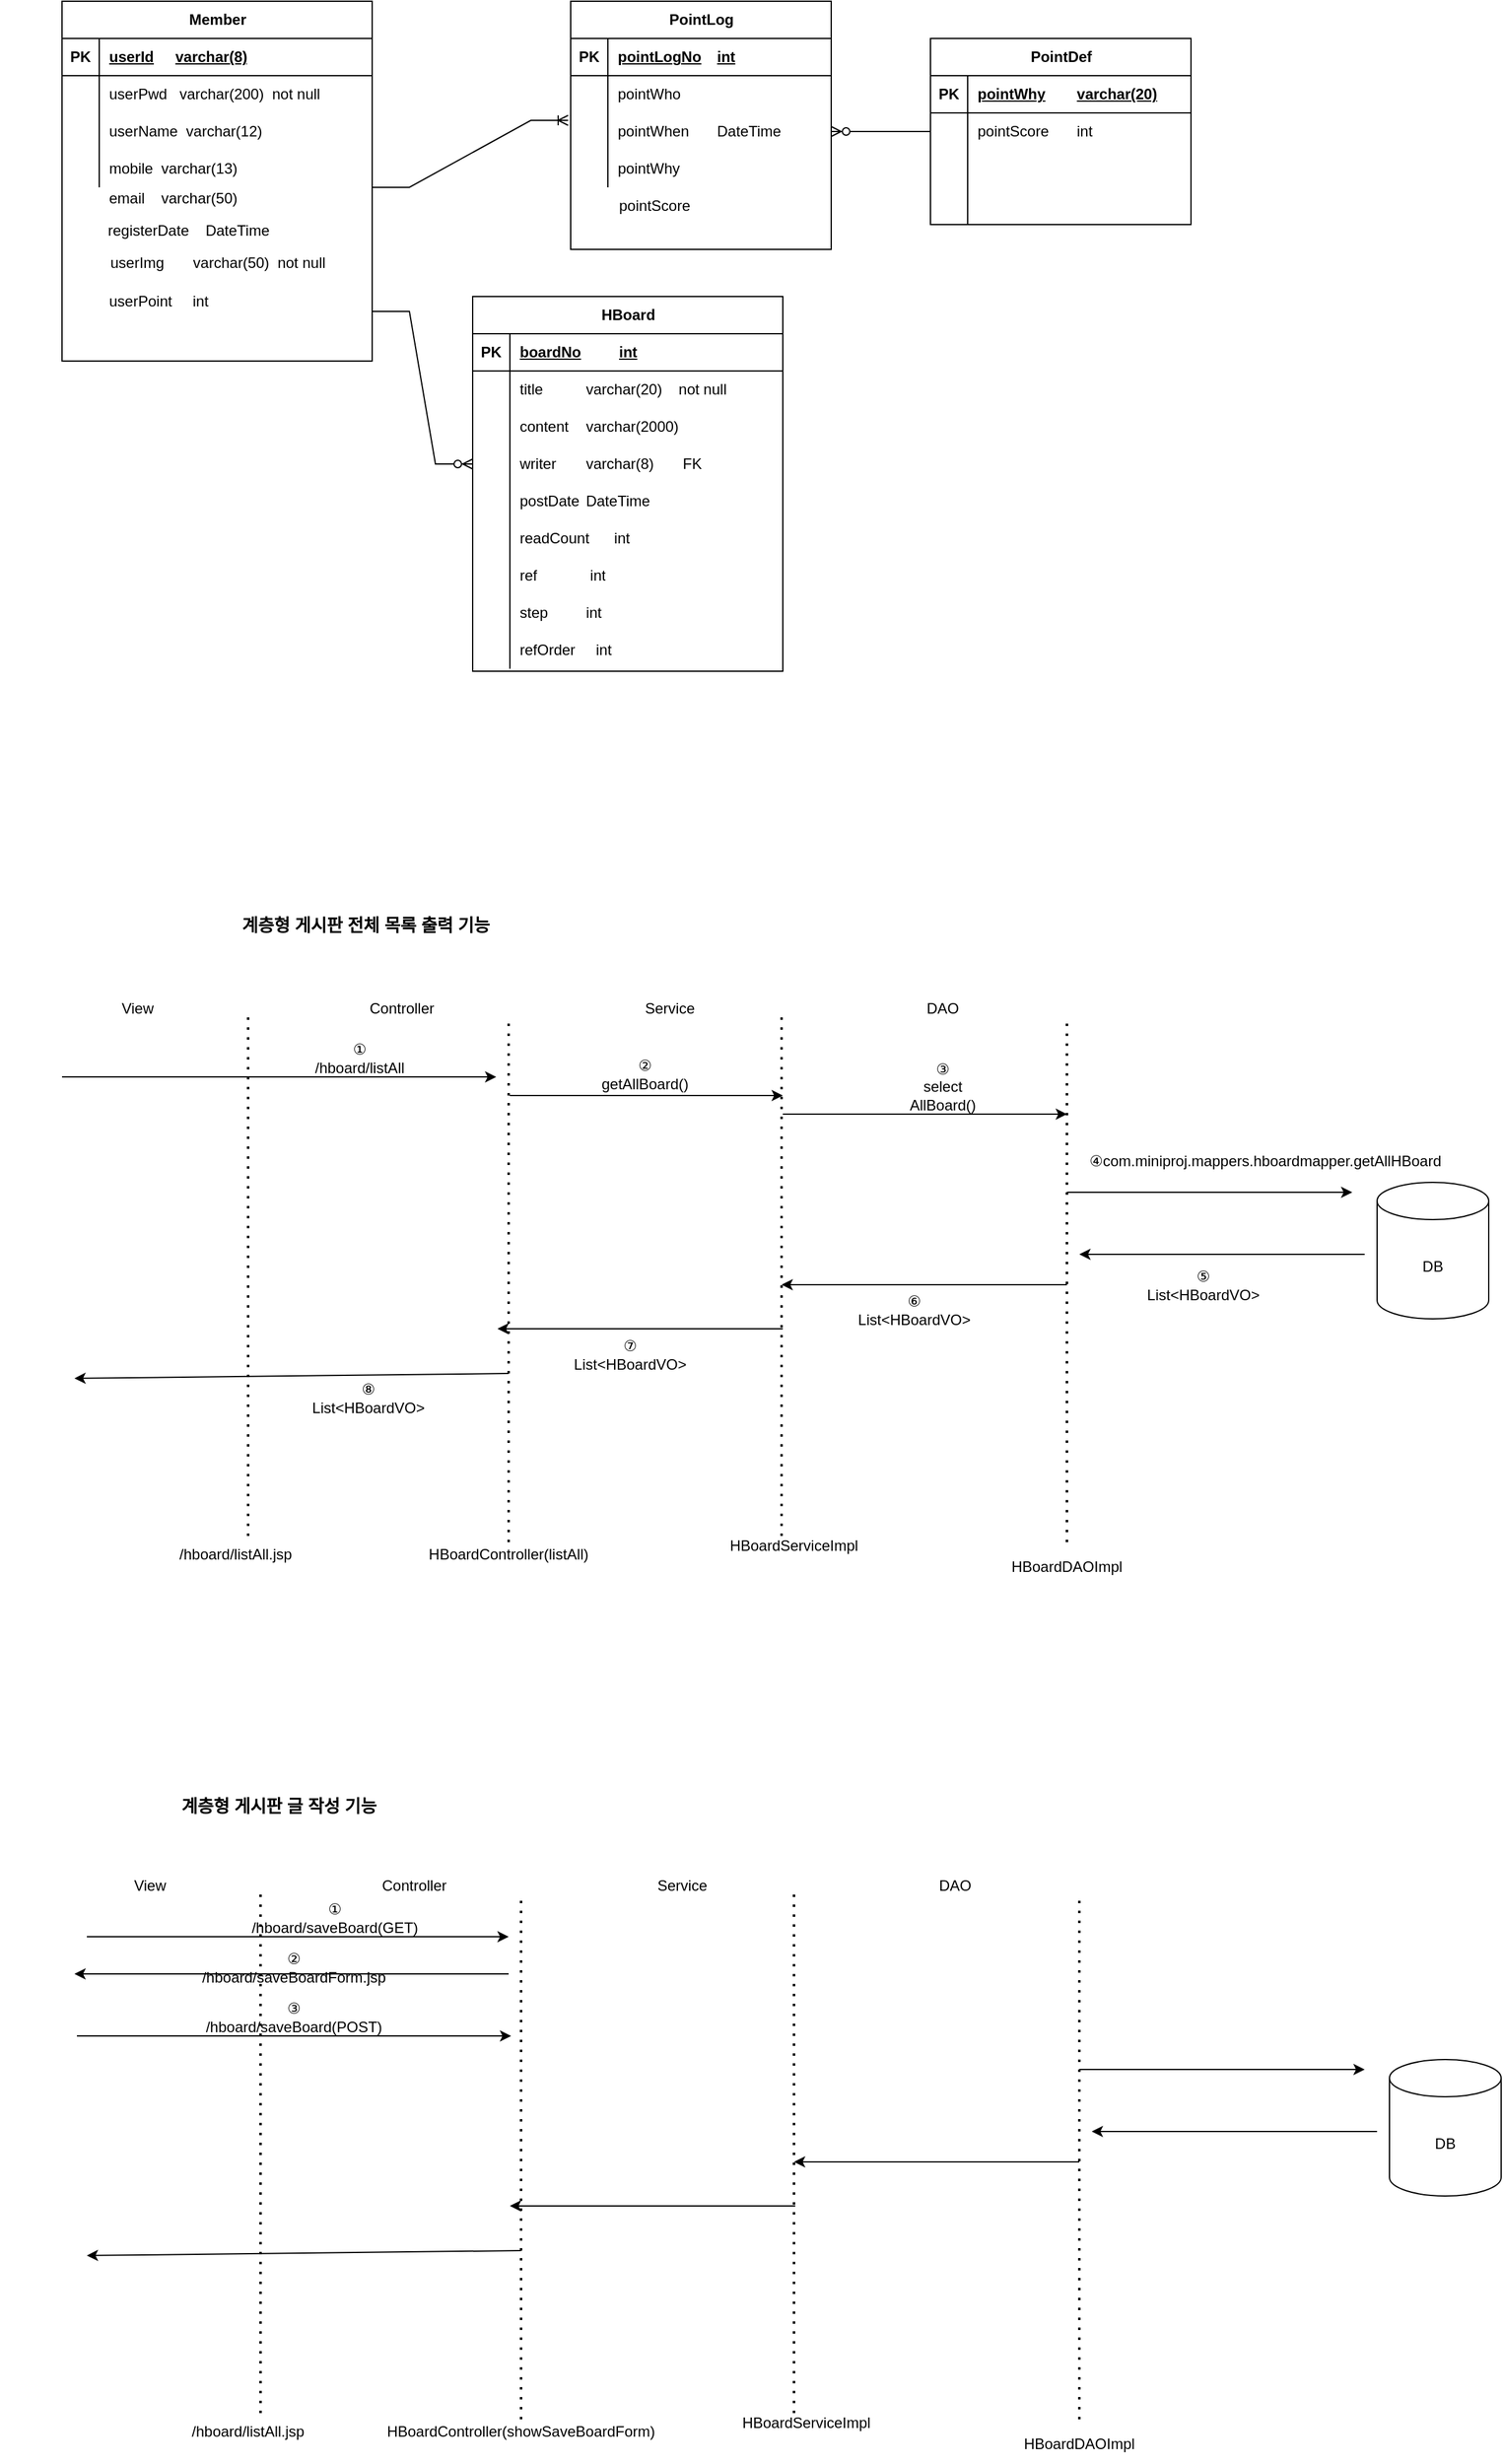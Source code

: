<mxfile version="24.6.4" type="device">
  <diagram name="페이지-1" id="GK7pOlPdpEz-HX0LHCsj">
    <mxGraphModel dx="1434" dy="900" grid="1" gridSize="10" guides="1" tooltips="1" connect="1" arrows="1" fold="1" page="1" pageScale="1" pageWidth="827" pageHeight="1169" math="0" shadow="0">
      <root>
        <mxCell id="0" />
        <mxCell id="1" parent="0" />
        <mxCell id="v1VUJ-rEYAuuQbZVyOfn-1" value="Member" style="shape=table;startSize=30;container=1;collapsible=1;childLayout=tableLayout;fixedRows=1;rowLines=0;fontStyle=1;align=center;resizeLast=1;html=1;" parent="1" vertex="1">
          <mxGeometry x="110" y="70" width="250" height="290" as="geometry" />
        </mxCell>
        <mxCell id="v1VUJ-rEYAuuQbZVyOfn-2" value="" style="shape=tableRow;horizontal=0;startSize=0;swimlaneHead=0;swimlaneBody=0;fillColor=none;collapsible=0;dropTarget=0;points=[[0,0.5],[1,0.5]];portConstraint=eastwest;top=0;left=0;right=0;bottom=1;" parent="v1VUJ-rEYAuuQbZVyOfn-1" vertex="1">
          <mxGeometry y="30" width="250" height="30" as="geometry" />
        </mxCell>
        <mxCell id="v1VUJ-rEYAuuQbZVyOfn-3" value="PK" style="shape=partialRectangle;connectable=0;fillColor=none;top=0;left=0;bottom=0;right=0;fontStyle=1;overflow=hidden;whiteSpace=wrap;html=1;" parent="v1VUJ-rEYAuuQbZVyOfn-2" vertex="1">
          <mxGeometry width="30" height="30" as="geometry">
            <mxRectangle width="30" height="30" as="alternateBounds" />
          </mxGeometry>
        </mxCell>
        <mxCell id="v1VUJ-rEYAuuQbZVyOfn-4" value="userId&lt;span style=&quot;white-space: pre;&quot;&gt;&#x9;&lt;/span&gt;varchar(8)" style="shape=partialRectangle;connectable=0;fillColor=none;top=0;left=0;bottom=0;right=0;align=left;spacingLeft=6;fontStyle=5;overflow=hidden;whiteSpace=wrap;html=1;" parent="v1VUJ-rEYAuuQbZVyOfn-2" vertex="1">
          <mxGeometry x="30" width="220" height="30" as="geometry">
            <mxRectangle width="220" height="30" as="alternateBounds" />
          </mxGeometry>
        </mxCell>
        <mxCell id="v1VUJ-rEYAuuQbZVyOfn-5" value="" style="shape=tableRow;horizontal=0;startSize=0;swimlaneHead=0;swimlaneBody=0;fillColor=none;collapsible=0;dropTarget=0;points=[[0,0.5],[1,0.5]];portConstraint=eastwest;top=0;left=0;right=0;bottom=0;" parent="v1VUJ-rEYAuuQbZVyOfn-1" vertex="1">
          <mxGeometry y="60" width="250" height="30" as="geometry" />
        </mxCell>
        <mxCell id="v1VUJ-rEYAuuQbZVyOfn-6" value="" style="shape=partialRectangle;connectable=0;fillColor=none;top=0;left=0;bottom=0;right=0;editable=1;overflow=hidden;whiteSpace=wrap;html=1;" parent="v1VUJ-rEYAuuQbZVyOfn-5" vertex="1">
          <mxGeometry width="30" height="30" as="geometry">
            <mxRectangle width="30" height="30" as="alternateBounds" />
          </mxGeometry>
        </mxCell>
        <mxCell id="v1VUJ-rEYAuuQbZVyOfn-7" value="userPwd&amp;nbsp; &amp;nbsp;varchar(200)&amp;nbsp; not null" style="shape=partialRectangle;connectable=0;fillColor=none;top=0;left=0;bottom=0;right=0;align=left;spacingLeft=6;overflow=hidden;whiteSpace=wrap;html=1;" parent="v1VUJ-rEYAuuQbZVyOfn-5" vertex="1">
          <mxGeometry x="30" width="220" height="30" as="geometry">
            <mxRectangle width="220" height="30" as="alternateBounds" />
          </mxGeometry>
        </mxCell>
        <mxCell id="v1VUJ-rEYAuuQbZVyOfn-8" value="" style="shape=tableRow;horizontal=0;startSize=0;swimlaneHead=0;swimlaneBody=0;fillColor=none;collapsible=0;dropTarget=0;points=[[0,0.5],[1,0.5]];portConstraint=eastwest;top=0;left=0;right=0;bottom=0;" parent="v1VUJ-rEYAuuQbZVyOfn-1" vertex="1">
          <mxGeometry y="90" width="250" height="30" as="geometry" />
        </mxCell>
        <mxCell id="v1VUJ-rEYAuuQbZVyOfn-9" value="" style="shape=partialRectangle;connectable=0;fillColor=none;top=0;left=0;bottom=0;right=0;editable=1;overflow=hidden;whiteSpace=wrap;html=1;" parent="v1VUJ-rEYAuuQbZVyOfn-8" vertex="1">
          <mxGeometry width="30" height="30" as="geometry">
            <mxRectangle width="30" height="30" as="alternateBounds" />
          </mxGeometry>
        </mxCell>
        <mxCell id="v1VUJ-rEYAuuQbZVyOfn-10" value="userName&amp;nbsp; varchar(12)&amp;nbsp;" style="shape=partialRectangle;connectable=0;fillColor=none;top=0;left=0;bottom=0;right=0;align=left;spacingLeft=6;overflow=hidden;whiteSpace=wrap;html=1;" parent="v1VUJ-rEYAuuQbZVyOfn-8" vertex="1">
          <mxGeometry x="30" width="220" height="30" as="geometry">
            <mxRectangle width="220" height="30" as="alternateBounds" />
          </mxGeometry>
        </mxCell>
        <mxCell id="v1VUJ-rEYAuuQbZVyOfn-11" value="" style="shape=tableRow;horizontal=0;startSize=0;swimlaneHead=0;swimlaneBody=0;fillColor=none;collapsible=0;dropTarget=0;points=[[0,0.5],[1,0.5]];portConstraint=eastwest;top=0;left=0;right=0;bottom=0;" parent="v1VUJ-rEYAuuQbZVyOfn-1" vertex="1">
          <mxGeometry y="120" width="250" height="30" as="geometry" />
        </mxCell>
        <mxCell id="v1VUJ-rEYAuuQbZVyOfn-12" value="" style="shape=partialRectangle;connectable=0;fillColor=none;top=0;left=0;bottom=0;right=0;editable=1;overflow=hidden;whiteSpace=wrap;html=1;" parent="v1VUJ-rEYAuuQbZVyOfn-11" vertex="1">
          <mxGeometry width="30" height="30" as="geometry">
            <mxRectangle width="30" height="30" as="alternateBounds" />
          </mxGeometry>
        </mxCell>
        <mxCell id="v1VUJ-rEYAuuQbZVyOfn-13" value="mobile&amp;nbsp; varchar(13)&amp;nbsp;" style="shape=partialRectangle;connectable=0;fillColor=none;top=0;left=0;bottom=0;right=0;align=left;spacingLeft=6;overflow=hidden;whiteSpace=wrap;html=1;" parent="v1VUJ-rEYAuuQbZVyOfn-11" vertex="1">
          <mxGeometry x="30" width="220" height="30" as="geometry">
            <mxRectangle width="220" height="30" as="alternateBounds" />
          </mxGeometry>
        </mxCell>
        <mxCell id="v1VUJ-rEYAuuQbZVyOfn-14" value="email&amp;nbsp; &amp;nbsp; varchar(50)&amp;nbsp;&lt;span style=&quot;color: rgba(0, 0, 0, 0); font-family: monospace; font-size: 0px; text-wrap: nowrap;&quot;&gt;%3CmxGraphModel%3E%3Croot%3E%3CmxCell%20id%3D%220%22%2F%3E%3CmxCell%20id%3D%221%22%20parent%3D%220%22%2F%3E%3CmxCell%20id%3D%222%22%20value%3D%22mobile%26amp%3Bnbsp%3B%20varchar(13)%26amp%3Bnbsp%3B%22%20style%3D%22shape%3DpartialRectangle%3Bconnectable%3D0%3BfillColor%3Dnone%3Btop%3D0%3Bleft%3D0%3Bbottom%3D0%3Bright%3D0%3Balign%3Dleft%3BspacingLeft%3D6%3Boverflow%3Dhidden%3BwhiteSpace%3Dwrap%3Bhtml%3D1%3B%22%20vertex%3D%221%22%20parent%3D%221%22%3E%3CmxGeometry%20x%3D%22140%22%20y%3D%22190%22%20width%3D%22220%22%20height%3D%2230%22%20as%3D%22geometry%22%3E%3CmxRectangle%20width%3D%22220%22%20height%3D%2230%22%20as%3D%22alternateBounds%22%2F%3E%3C%2FmxGeometry%3E%3C%2FmxCell%3E%3C%2Froot%3E%3C%2FmxGraphModel%3E&lt;/span&gt;" style="shape=partialRectangle;connectable=0;fillColor=none;top=0;left=0;bottom=0;right=0;align=left;spacingLeft=6;overflow=hidden;whiteSpace=wrap;html=1;" parent="1" vertex="1">
          <mxGeometry x="140" y="214" width="220" height="30" as="geometry">
            <mxRectangle width="220" height="30" as="alternateBounds" />
          </mxGeometry>
        </mxCell>
        <mxCell id="v1VUJ-rEYAuuQbZVyOfn-15" value="registerDate&amp;nbsp; &amp;nbsp; DateTime" style="shape=partialRectangle;connectable=0;fillColor=none;top=0;left=0;bottom=0;right=0;align=left;spacingLeft=6;overflow=hidden;whiteSpace=wrap;html=1;" parent="1" vertex="1">
          <mxGeometry x="139" y="239" width="211" height="31" as="geometry">
            <mxRectangle width="220" height="30" as="alternateBounds" />
          </mxGeometry>
        </mxCell>
        <mxCell id="v1VUJ-rEYAuuQbZVyOfn-16" value="userImg&amp;nbsp; &amp;nbsp; &amp;nbsp; &amp;nbsp;varchar(50)&amp;nbsp; not null" style="shape=partialRectangle;connectable=0;fillColor=none;top=0;left=0;bottom=0;right=0;align=left;spacingLeft=6;overflow=hidden;whiteSpace=wrap;html=1;" parent="1" vertex="1">
          <mxGeometry x="141" y="265" width="211" height="31" as="geometry">
            <mxRectangle width="220" height="30" as="alternateBounds" />
          </mxGeometry>
        </mxCell>
        <mxCell id="v1VUJ-rEYAuuQbZVyOfn-17" value="userPoint&amp;nbsp; &amp;nbsp; &amp;nbsp;int" style="shape=partialRectangle;connectable=0;fillColor=none;top=0;left=0;bottom=0;right=0;align=left;spacingLeft=6;overflow=hidden;whiteSpace=wrap;html=1;" parent="1" vertex="1">
          <mxGeometry x="140" y="296" width="211" height="31" as="geometry">
            <mxRectangle width="220" height="30" as="alternateBounds" />
          </mxGeometry>
        </mxCell>
        <mxCell id="v1VUJ-rEYAuuQbZVyOfn-18" value="PointLog" style="shape=table;startSize=30;container=1;collapsible=1;childLayout=tableLayout;fixedRows=1;rowLines=0;fontStyle=1;align=center;resizeLast=1;html=1;" parent="1" vertex="1">
          <mxGeometry x="520" y="70" width="210" height="200" as="geometry" />
        </mxCell>
        <mxCell id="v1VUJ-rEYAuuQbZVyOfn-19" value="" style="shape=tableRow;horizontal=0;startSize=0;swimlaneHead=0;swimlaneBody=0;fillColor=none;collapsible=0;dropTarget=0;points=[[0,0.5],[1,0.5]];portConstraint=eastwest;top=0;left=0;right=0;bottom=1;" parent="v1VUJ-rEYAuuQbZVyOfn-18" vertex="1">
          <mxGeometry y="30" width="210" height="30" as="geometry" />
        </mxCell>
        <mxCell id="v1VUJ-rEYAuuQbZVyOfn-20" value="PK" style="shape=partialRectangle;connectable=0;fillColor=none;top=0;left=0;bottom=0;right=0;fontStyle=1;overflow=hidden;whiteSpace=wrap;html=1;" parent="v1VUJ-rEYAuuQbZVyOfn-19" vertex="1">
          <mxGeometry width="30" height="30" as="geometry">
            <mxRectangle width="30" height="30" as="alternateBounds" />
          </mxGeometry>
        </mxCell>
        <mxCell id="v1VUJ-rEYAuuQbZVyOfn-21" value="pointLogNo&lt;span style=&quot;white-space: pre;&quot;&gt;&#x9;&lt;/span&gt;int" style="shape=partialRectangle;connectable=0;fillColor=none;top=0;left=0;bottom=0;right=0;align=left;spacingLeft=6;fontStyle=5;overflow=hidden;whiteSpace=wrap;html=1;" parent="v1VUJ-rEYAuuQbZVyOfn-19" vertex="1">
          <mxGeometry x="30" width="180" height="30" as="geometry">
            <mxRectangle width="180" height="30" as="alternateBounds" />
          </mxGeometry>
        </mxCell>
        <mxCell id="v1VUJ-rEYAuuQbZVyOfn-22" value="" style="shape=tableRow;horizontal=0;startSize=0;swimlaneHead=0;swimlaneBody=0;fillColor=none;collapsible=0;dropTarget=0;points=[[0,0.5],[1,0.5]];portConstraint=eastwest;top=0;left=0;right=0;bottom=0;" parent="v1VUJ-rEYAuuQbZVyOfn-18" vertex="1">
          <mxGeometry y="60" width="210" height="30" as="geometry" />
        </mxCell>
        <mxCell id="v1VUJ-rEYAuuQbZVyOfn-23" value="" style="shape=partialRectangle;connectable=0;fillColor=none;top=0;left=0;bottom=0;right=0;editable=1;overflow=hidden;whiteSpace=wrap;html=1;" parent="v1VUJ-rEYAuuQbZVyOfn-22" vertex="1">
          <mxGeometry width="30" height="30" as="geometry">
            <mxRectangle width="30" height="30" as="alternateBounds" />
          </mxGeometry>
        </mxCell>
        <mxCell id="v1VUJ-rEYAuuQbZVyOfn-24" value="pointWho&amp;nbsp; &amp;nbsp;" style="shape=partialRectangle;connectable=0;fillColor=none;top=0;left=0;bottom=0;right=0;align=left;spacingLeft=6;overflow=hidden;whiteSpace=wrap;html=1;" parent="v1VUJ-rEYAuuQbZVyOfn-22" vertex="1">
          <mxGeometry x="30" width="180" height="30" as="geometry">
            <mxRectangle width="180" height="30" as="alternateBounds" />
          </mxGeometry>
        </mxCell>
        <mxCell id="v1VUJ-rEYAuuQbZVyOfn-25" value="" style="shape=tableRow;horizontal=0;startSize=0;swimlaneHead=0;swimlaneBody=0;fillColor=none;collapsible=0;dropTarget=0;points=[[0,0.5],[1,0.5]];portConstraint=eastwest;top=0;left=0;right=0;bottom=0;" parent="v1VUJ-rEYAuuQbZVyOfn-18" vertex="1">
          <mxGeometry y="90" width="210" height="30" as="geometry" />
        </mxCell>
        <mxCell id="v1VUJ-rEYAuuQbZVyOfn-26" value="" style="shape=partialRectangle;connectable=0;fillColor=none;top=0;left=0;bottom=0;right=0;editable=1;overflow=hidden;whiteSpace=wrap;html=1;" parent="v1VUJ-rEYAuuQbZVyOfn-25" vertex="1">
          <mxGeometry width="30" height="30" as="geometry">
            <mxRectangle width="30" height="30" as="alternateBounds" />
          </mxGeometry>
        </mxCell>
        <mxCell id="v1VUJ-rEYAuuQbZVyOfn-27" value="pointWhen&lt;span style=&quot;white-space: pre;&quot;&gt;&#x9;&lt;/span&gt;DateTime" style="shape=partialRectangle;connectable=0;fillColor=none;top=0;left=0;bottom=0;right=0;align=left;spacingLeft=6;overflow=hidden;whiteSpace=wrap;html=1;" parent="v1VUJ-rEYAuuQbZVyOfn-25" vertex="1">
          <mxGeometry x="30" width="180" height="30" as="geometry">
            <mxRectangle width="180" height="30" as="alternateBounds" />
          </mxGeometry>
        </mxCell>
        <mxCell id="v1VUJ-rEYAuuQbZVyOfn-28" value="" style="shape=tableRow;horizontal=0;startSize=0;swimlaneHead=0;swimlaneBody=0;fillColor=none;collapsible=0;dropTarget=0;points=[[0,0.5],[1,0.5]];portConstraint=eastwest;top=0;left=0;right=0;bottom=0;" parent="v1VUJ-rEYAuuQbZVyOfn-18" vertex="1">
          <mxGeometry y="120" width="210" height="30" as="geometry" />
        </mxCell>
        <mxCell id="v1VUJ-rEYAuuQbZVyOfn-29" value="" style="shape=partialRectangle;connectable=0;fillColor=none;top=0;left=0;bottom=0;right=0;editable=1;overflow=hidden;whiteSpace=wrap;html=1;" parent="v1VUJ-rEYAuuQbZVyOfn-28" vertex="1">
          <mxGeometry width="30" height="30" as="geometry">
            <mxRectangle width="30" height="30" as="alternateBounds" />
          </mxGeometry>
        </mxCell>
        <mxCell id="v1VUJ-rEYAuuQbZVyOfn-30" value="pointWhy" style="shape=partialRectangle;connectable=0;fillColor=none;top=0;left=0;bottom=0;right=0;align=left;spacingLeft=6;overflow=hidden;whiteSpace=wrap;html=1;" parent="v1VUJ-rEYAuuQbZVyOfn-28" vertex="1">
          <mxGeometry x="30" width="180" height="30" as="geometry">
            <mxRectangle width="180" height="30" as="alternateBounds" />
          </mxGeometry>
        </mxCell>
        <mxCell id="v1VUJ-rEYAuuQbZVyOfn-31" value="" style="shape=tableRow;horizontal=0;startSize=0;swimlaneHead=0;swimlaneBody=0;fillColor=none;collapsible=0;dropTarget=0;points=[[0,0.5],[1,0.5]];portConstraint=eastwest;top=0;left=0;right=0;bottom=0;" parent="1" vertex="1">
          <mxGeometry x="521" y="220" width="180" height="30" as="geometry" />
        </mxCell>
        <mxCell id="v1VUJ-rEYAuuQbZVyOfn-32" value="" style="shape=partialRectangle;connectable=0;fillColor=none;top=0;left=0;bottom=0;right=0;editable=1;overflow=hidden;whiteSpace=wrap;html=1;" parent="v1VUJ-rEYAuuQbZVyOfn-31" vertex="1">
          <mxGeometry width="30" height="30" as="geometry">
            <mxRectangle width="30" height="30" as="alternateBounds" />
          </mxGeometry>
        </mxCell>
        <mxCell id="v1VUJ-rEYAuuQbZVyOfn-33" value="pointScore" style="shape=partialRectangle;connectable=0;fillColor=none;top=0;left=0;bottom=0;right=0;align=left;spacingLeft=6;overflow=hidden;whiteSpace=wrap;html=1;" parent="v1VUJ-rEYAuuQbZVyOfn-31" vertex="1">
          <mxGeometry x="30" width="150" height="30" as="geometry">
            <mxRectangle width="150" height="30" as="alternateBounds" />
          </mxGeometry>
        </mxCell>
        <mxCell id="v1VUJ-rEYAuuQbZVyOfn-34" value="PointDef" style="shape=table;startSize=30;container=1;collapsible=1;childLayout=tableLayout;fixedRows=1;rowLines=0;fontStyle=1;align=center;resizeLast=1;html=1;" parent="1" vertex="1">
          <mxGeometry x="810" y="100" width="210" height="150" as="geometry" />
        </mxCell>
        <mxCell id="v1VUJ-rEYAuuQbZVyOfn-35" value="" style="shape=tableRow;horizontal=0;startSize=0;swimlaneHead=0;swimlaneBody=0;fillColor=none;collapsible=0;dropTarget=0;points=[[0,0.5],[1,0.5]];portConstraint=eastwest;top=0;left=0;right=0;bottom=1;" parent="v1VUJ-rEYAuuQbZVyOfn-34" vertex="1">
          <mxGeometry y="30" width="210" height="30" as="geometry" />
        </mxCell>
        <mxCell id="v1VUJ-rEYAuuQbZVyOfn-36" value="PK" style="shape=partialRectangle;connectable=0;fillColor=none;top=0;left=0;bottom=0;right=0;fontStyle=1;overflow=hidden;whiteSpace=wrap;html=1;" parent="v1VUJ-rEYAuuQbZVyOfn-35" vertex="1">
          <mxGeometry width="30" height="30" as="geometry">
            <mxRectangle width="30" height="30" as="alternateBounds" />
          </mxGeometry>
        </mxCell>
        <mxCell id="v1VUJ-rEYAuuQbZVyOfn-37" value="pointWhy&lt;span style=&quot;white-space: pre;&quot;&gt;&#x9;&lt;/span&gt;varchar(20)" style="shape=partialRectangle;connectable=0;fillColor=none;top=0;left=0;bottom=0;right=0;align=left;spacingLeft=6;fontStyle=5;overflow=hidden;whiteSpace=wrap;html=1;" parent="v1VUJ-rEYAuuQbZVyOfn-35" vertex="1">
          <mxGeometry x="30" width="180" height="30" as="geometry">
            <mxRectangle width="180" height="30" as="alternateBounds" />
          </mxGeometry>
        </mxCell>
        <mxCell id="v1VUJ-rEYAuuQbZVyOfn-38" value="" style="shape=tableRow;horizontal=0;startSize=0;swimlaneHead=0;swimlaneBody=0;fillColor=none;collapsible=0;dropTarget=0;points=[[0,0.5],[1,0.5]];portConstraint=eastwest;top=0;left=0;right=0;bottom=0;" parent="v1VUJ-rEYAuuQbZVyOfn-34" vertex="1">
          <mxGeometry y="60" width="210" height="30" as="geometry" />
        </mxCell>
        <mxCell id="v1VUJ-rEYAuuQbZVyOfn-39" value="" style="shape=partialRectangle;connectable=0;fillColor=none;top=0;left=0;bottom=0;right=0;editable=1;overflow=hidden;whiteSpace=wrap;html=1;" parent="v1VUJ-rEYAuuQbZVyOfn-38" vertex="1">
          <mxGeometry width="30" height="30" as="geometry">
            <mxRectangle width="30" height="30" as="alternateBounds" />
          </mxGeometry>
        </mxCell>
        <mxCell id="v1VUJ-rEYAuuQbZVyOfn-40" value="pointScore&lt;span style=&quot;white-space: pre;&quot;&gt;&#x9;&lt;/span&gt;int" style="shape=partialRectangle;connectable=0;fillColor=none;top=0;left=0;bottom=0;right=0;align=left;spacingLeft=6;overflow=hidden;whiteSpace=wrap;html=1;" parent="v1VUJ-rEYAuuQbZVyOfn-38" vertex="1">
          <mxGeometry x="30" width="180" height="30" as="geometry">
            <mxRectangle width="180" height="30" as="alternateBounds" />
          </mxGeometry>
        </mxCell>
        <mxCell id="v1VUJ-rEYAuuQbZVyOfn-41" value="" style="shape=tableRow;horizontal=0;startSize=0;swimlaneHead=0;swimlaneBody=0;fillColor=none;collapsible=0;dropTarget=0;points=[[0,0.5],[1,0.5]];portConstraint=eastwest;top=0;left=0;right=0;bottom=0;" parent="v1VUJ-rEYAuuQbZVyOfn-34" vertex="1">
          <mxGeometry y="90" width="210" height="30" as="geometry" />
        </mxCell>
        <mxCell id="v1VUJ-rEYAuuQbZVyOfn-42" value="" style="shape=partialRectangle;connectable=0;fillColor=none;top=0;left=0;bottom=0;right=0;editable=1;overflow=hidden;whiteSpace=wrap;html=1;" parent="v1VUJ-rEYAuuQbZVyOfn-41" vertex="1">
          <mxGeometry width="30" height="30" as="geometry">
            <mxRectangle width="30" height="30" as="alternateBounds" />
          </mxGeometry>
        </mxCell>
        <mxCell id="v1VUJ-rEYAuuQbZVyOfn-43" value="" style="shape=partialRectangle;connectable=0;fillColor=none;top=0;left=0;bottom=0;right=0;align=left;spacingLeft=6;overflow=hidden;whiteSpace=wrap;html=1;" parent="v1VUJ-rEYAuuQbZVyOfn-41" vertex="1">
          <mxGeometry x="30" width="180" height="30" as="geometry">
            <mxRectangle width="180" height="30" as="alternateBounds" />
          </mxGeometry>
        </mxCell>
        <mxCell id="v1VUJ-rEYAuuQbZVyOfn-44" value="" style="shape=tableRow;horizontal=0;startSize=0;swimlaneHead=0;swimlaneBody=0;fillColor=none;collapsible=0;dropTarget=0;points=[[0,0.5],[1,0.5]];portConstraint=eastwest;top=0;left=0;right=0;bottom=0;" parent="v1VUJ-rEYAuuQbZVyOfn-34" vertex="1">
          <mxGeometry y="120" width="210" height="30" as="geometry" />
        </mxCell>
        <mxCell id="v1VUJ-rEYAuuQbZVyOfn-45" value="" style="shape=partialRectangle;connectable=0;fillColor=none;top=0;left=0;bottom=0;right=0;editable=1;overflow=hidden;whiteSpace=wrap;html=1;" parent="v1VUJ-rEYAuuQbZVyOfn-44" vertex="1">
          <mxGeometry width="30" height="30" as="geometry">
            <mxRectangle width="30" height="30" as="alternateBounds" />
          </mxGeometry>
        </mxCell>
        <mxCell id="v1VUJ-rEYAuuQbZVyOfn-46" value="" style="shape=partialRectangle;connectable=0;fillColor=none;top=0;left=0;bottom=0;right=0;align=left;spacingLeft=6;overflow=hidden;whiteSpace=wrap;html=1;" parent="v1VUJ-rEYAuuQbZVyOfn-44" vertex="1">
          <mxGeometry x="30" width="180" height="30" as="geometry">
            <mxRectangle width="180" height="30" as="alternateBounds" />
          </mxGeometry>
        </mxCell>
        <mxCell id="v1VUJ-rEYAuuQbZVyOfn-51" value="" style="edgeStyle=entityRelationEdgeStyle;fontSize=12;html=1;endArrow=ERzeroToMany;endFill=1;rounded=0;exitX=0;exitY=0.5;exitDx=0;exitDy=0;" parent="1" source="v1VUJ-rEYAuuQbZVyOfn-38" target="v1VUJ-rEYAuuQbZVyOfn-25" edge="1">
          <mxGeometry width="100" height="100" relative="1" as="geometry">
            <mxPoint x="820" y="450" as="sourcePoint" />
            <mxPoint x="920" y="350" as="targetPoint" />
          </mxGeometry>
        </mxCell>
        <mxCell id="v1VUJ-rEYAuuQbZVyOfn-53" value="" style="edgeStyle=entityRelationEdgeStyle;fontSize=12;html=1;endArrow=ERoneToMany;rounded=0;entryX=-0.01;entryY=0.2;entryDx=0;entryDy=0;entryPerimeter=0;" parent="1" target="v1VUJ-rEYAuuQbZVyOfn-25" edge="1">
          <mxGeometry width="100" height="100" relative="1" as="geometry">
            <mxPoint x="360" y="220" as="sourcePoint" />
            <mxPoint x="410" y="410" as="targetPoint" />
          </mxGeometry>
        </mxCell>
        <mxCell id="4WUwOTXDvyv5HhjU8w77-1" value="" style="endArrow=none;dashed=1;html=1;dashPattern=1 3;strokeWidth=2;rounded=0;" parent="1" edge="1">
          <mxGeometry width="50" height="50" relative="1" as="geometry">
            <mxPoint x="260" y="1307" as="sourcePoint" />
            <mxPoint x="260" y="887" as="targetPoint" />
          </mxGeometry>
        </mxCell>
        <mxCell id="4WUwOTXDvyv5HhjU8w77-2" value="" style="endArrow=none;dashed=1;html=1;dashPattern=1 3;strokeWidth=2;rounded=0;" parent="1" edge="1">
          <mxGeometry width="50" height="50" relative="1" as="geometry">
            <mxPoint x="470" y="1312" as="sourcePoint" />
            <mxPoint x="470" y="892" as="targetPoint" />
          </mxGeometry>
        </mxCell>
        <mxCell id="4WUwOTXDvyv5HhjU8w77-3" value="" style="endArrow=none;dashed=1;html=1;dashPattern=1 3;strokeWidth=2;rounded=0;" parent="1" edge="1">
          <mxGeometry width="50" height="50" relative="1" as="geometry">
            <mxPoint x="690" y="1307" as="sourcePoint" />
            <mxPoint x="690" y="887" as="targetPoint" />
          </mxGeometry>
        </mxCell>
        <mxCell id="4WUwOTXDvyv5HhjU8w77-4" value="" style="endArrow=none;dashed=1;html=1;dashPattern=1 3;strokeWidth=2;rounded=0;" parent="1" edge="1">
          <mxGeometry width="50" height="50" relative="1" as="geometry">
            <mxPoint x="920" y="1312" as="sourcePoint" />
            <mxPoint x="920" y="892" as="targetPoint" />
          </mxGeometry>
        </mxCell>
        <mxCell id="4WUwOTXDvyv5HhjU8w77-5" value="DB" style="shape=cylinder3;whiteSpace=wrap;html=1;boundedLbl=1;backgroundOutline=1;size=15;" parent="1" vertex="1">
          <mxGeometry x="1170" y="1022" width="90" height="110" as="geometry" />
        </mxCell>
        <mxCell id="4WUwOTXDvyv5HhjU8w77-6" value="View" style="text;html=1;align=center;verticalAlign=middle;whiteSpace=wrap;rounded=0;" parent="1" vertex="1">
          <mxGeometry x="141" y="867" width="60" height="30" as="geometry" />
        </mxCell>
        <mxCell id="4WUwOTXDvyv5HhjU8w77-7" value="Controller" style="text;html=1;align=center;verticalAlign=middle;whiteSpace=wrap;rounded=0;" parent="1" vertex="1">
          <mxGeometry x="354" y="867" width="60" height="30" as="geometry" />
        </mxCell>
        <mxCell id="4WUwOTXDvyv5HhjU8w77-8" value="Service" style="text;html=1;align=center;verticalAlign=middle;whiteSpace=wrap;rounded=0;" parent="1" vertex="1">
          <mxGeometry x="570" y="867" width="60" height="30" as="geometry" />
        </mxCell>
        <mxCell id="4WUwOTXDvyv5HhjU8w77-9" value="DAO" style="text;html=1;align=center;verticalAlign=middle;whiteSpace=wrap;rounded=0;" parent="1" vertex="1">
          <mxGeometry x="790" y="867" width="60" height="30" as="geometry" />
        </mxCell>
        <mxCell id="4WUwOTXDvyv5HhjU8w77-10" value="" style="endArrow=classic;html=1;rounded=0;" parent="1" edge="1">
          <mxGeometry width="50" height="50" relative="1" as="geometry">
            <mxPoint x="110" y="937" as="sourcePoint" />
            <mxPoint x="460" y="937" as="targetPoint" />
          </mxGeometry>
        </mxCell>
        <mxCell id="4WUwOTXDvyv5HhjU8w77-11" value="① /hboard/listAll" style="text;html=1;align=center;verticalAlign=middle;whiteSpace=wrap;rounded=0;" parent="1" vertex="1">
          <mxGeometry x="320" y="907" width="60" height="30" as="geometry" />
        </mxCell>
        <mxCell id="4WUwOTXDvyv5HhjU8w77-12" value="HBoardController(listAll)" style="text;html=1;align=center;verticalAlign=middle;whiteSpace=wrap;rounded=0;" parent="1" vertex="1">
          <mxGeometry x="440" y="1307" width="60" height="30" as="geometry" />
        </mxCell>
        <mxCell id="4WUwOTXDvyv5HhjU8w77-13" value="HBoard" style="shape=table;startSize=30;container=1;collapsible=1;childLayout=tableLayout;fixedRows=1;rowLines=0;fontStyle=1;align=center;resizeLast=1;html=1;" parent="1" vertex="1">
          <mxGeometry x="441" y="308" width="250" height="302" as="geometry" />
        </mxCell>
        <mxCell id="4WUwOTXDvyv5HhjU8w77-14" value="" style="shape=tableRow;horizontal=0;startSize=0;swimlaneHead=0;swimlaneBody=0;fillColor=none;collapsible=0;dropTarget=0;points=[[0,0.5],[1,0.5]];portConstraint=eastwest;top=0;left=0;right=0;bottom=1;" parent="4WUwOTXDvyv5HhjU8w77-13" vertex="1">
          <mxGeometry y="30" width="250" height="30" as="geometry" />
        </mxCell>
        <mxCell id="4WUwOTXDvyv5HhjU8w77-15" value="PK" style="shape=partialRectangle;connectable=0;fillColor=none;top=0;left=0;bottom=0;right=0;fontStyle=1;overflow=hidden;whiteSpace=wrap;html=1;" parent="4WUwOTXDvyv5HhjU8w77-14" vertex="1">
          <mxGeometry width="30" height="30" as="geometry">
            <mxRectangle width="30" height="30" as="alternateBounds" />
          </mxGeometry>
        </mxCell>
        <mxCell id="4WUwOTXDvyv5HhjU8w77-16" value="boardNo&lt;span style=&quot;white-space: pre;&quot;&gt;&#x9;&lt;/span&gt;&lt;span style=&quot;white-space: pre;&quot;&gt;&#x9;&lt;/span&gt;int&lt;span style=&quot;white-space: pre;&quot;&gt;&#x9;&lt;/span&gt;" style="shape=partialRectangle;connectable=0;fillColor=none;top=0;left=0;bottom=0;right=0;align=left;spacingLeft=6;fontStyle=5;overflow=hidden;whiteSpace=wrap;html=1;" parent="4WUwOTXDvyv5HhjU8w77-14" vertex="1">
          <mxGeometry x="30" width="220" height="30" as="geometry">
            <mxRectangle width="220" height="30" as="alternateBounds" />
          </mxGeometry>
        </mxCell>
        <mxCell id="4WUwOTXDvyv5HhjU8w77-17" value="" style="shape=tableRow;horizontal=0;startSize=0;swimlaneHead=0;swimlaneBody=0;fillColor=none;collapsible=0;dropTarget=0;points=[[0,0.5],[1,0.5]];portConstraint=eastwest;top=0;left=0;right=0;bottom=0;" parent="4WUwOTXDvyv5HhjU8w77-13" vertex="1">
          <mxGeometry y="60" width="250" height="30" as="geometry" />
        </mxCell>
        <mxCell id="4WUwOTXDvyv5HhjU8w77-18" value="" style="shape=partialRectangle;connectable=0;fillColor=none;top=0;left=0;bottom=0;right=0;editable=1;overflow=hidden;whiteSpace=wrap;html=1;" parent="4WUwOTXDvyv5HhjU8w77-17" vertex="1">
          <mxGeometry width="30" height="30" as="geometry">
            <mxRectangle width="30" height="30" as="alternateBounds" />
          </mxGeometry>
        </mxCell>
        <mxCell id="4WUwOTXDvyv5HhjU8w77-19" value="title&lt;span style=&quot;white-space: pre;&quot;&gt;&#x9;&lt;/span&gt;&lt;span style=&quot;white-space: pre;&quot;&gt;&#x9;&lt;/span&gt;varchar(20)&amp;nbsp; &amp;nbsp; not null" style="shape=partialRectangle;connectable=0;fillColor=none;top=0;left=0;bottom=0;right=0;align=left;spacingLeft=6;overflow=hidden;whiteSpace=wrap;html=1;" parent="4WUwOTXDvyv5HhjU8w77-17" vertex="1">
          <mxGeometry x="30" width="220" height="30" as="geometry">
            <mxRectangle width="220" height="30" as="alternateBounds" />
          </mxGeometry>
        </mxCell>
        <mxCell id="4WUwOTXDvyv5HhjU8w77-20" value="" style="shape=tableRow;horizontal=0;startSize=0;swimlaneHead=0;swimlaneBody=0;fillColor=none;collapsible=0;dropTarget=0;points=[[0,0.5],[1,0.5]];portConstraint=eastwest;top=0;left=0;right=0;bottom=0;" parent="4WUwOTXDvyv5HhjU8w77-13" vertex="1">
          <mxGeometry y="90" width="250" height="30" as="geometry" />
        </mxCell>
        <mxCell id="4WUwOTXDvyv5HhjU8w77-21" value="" style="shape=partialRectangle;connectable=0;fillColor=none;top=0;left=0;bottom=0;right=0;editable=1;overflow=hidden;whiteSpace=wrap;html=1;" parent="4WUwOTXDvyv5HhjU8w77-20" vertex="1">
          <mxGeometry width="30" height="30" as="geometry">
            <mxRectangle width="30" height="30" as="alternateBounds" />
          </mxGeometry>
        </mxCell>
        <mxCell id="4WUwOTXDvyv5HhjU8w77-22" value="content&lt;span style=&quot;white-space: pre;&quot;&gt;&#x9;&lt;/span&gt;varchar(2000)" style="shape=partialRectangle;connectable=0;fillColor=none;top=0;left=0;bottom=0;right=0;align=left;spacingLeft=6;overflow=hidden;whiteSpace=wrap;html=1;" parent="4WUwOTXDvyv5HhjU8w77-20" vertex="1">
          <mxGeometry x="30" width="220" height="30" as="geometry">
            <mxRectangle width="220" height="30" as="alternateBounds" />
          </mxGeometry>
        </mxCell>
        <mxCell id="4WUwOTXDvyv5HhjU8w77-23" value="" style="shape=tableRow;horizontal=0;startSize=0;swimlaneHead=0;swimlaneBody=0;fillColor=none;collapsible=0;dropTarget=0;points=[[0,0.5],[1,0.5]];portConstraint=eastwest;top=0;left=0;right=0;bottom=0;" parent="4WUwOTXDvyv5HhjU8w77-13" vertex="1">
          <mxGeometry y="120" width="250" height="30" as="geometry" />
        </mxCell>
        <mxCell id="4WUwOTXDvyv5HhjU8w77-24" value="" style="shape=partialRectangle;connectable=0;fillColor=none;top=0;left=0;bottom=0;right=0;editable=1;overflow=hidden;whiteSpace=wrap;html=1;" parent="4WUwOTXDvyv5HhjU8w77-23" vertex="1">
          <mxGeometry width="30" height="30" as="geometry">
            <mxRectangle width="30" height="30" as="alternateBounds" />
          </mxGeometry>
        </mxCell>
        <mxCell id="4WUwOTXDvyv5HhjU8w77-25" value="writer&lt;span style=&quot;white-space: pre;&quot;&gt;&#x9;&lt;/span&gt;varchar(8)&amp;nbsp; &amp;nbsp; &amp;nbsp; &amp;nbsp;FK" style="shape=partialRectangle;connectable=0;fillColor=none;top=0;left=0;bottom=0;right=0;align=left;spacingLeft=6;overflow=hidden;whiteSpace=wrap;html=1;" parent="4WUwOTXDvyv5HhjU8w77-23" vertex="1">
          <mxGeometry x="30" width="220" height="30" as="geometry">
            <mxRectangle width="220" height="30" as="alternateBounds" />
          </mxGeometry>
        </mxCell>
        <mxCell id="4WUwOTXDvyv5HhjU8w77-32" style="shape=tableRow;horizontal=0;startSize=0;swimlaneHead=0;swimlaneBody=0;fillColor=none;collapsible=0;dropTarget=0;points=[[0,0.5],[1,0.5]];portConstraint=eastwest;top=0;left=0;right=0;bottom=0;" parent="4WUwOTXDvyv5HhjU8w77-13" vertex="1">
          <mxGeometry y="150" width="250" height="30" as="geometry" />
        </mxCell>
        <mxCell id="4WUwOTXDvyv5HhjU8w77-33" style="shape=partialRectangle;connectable=0;fillColor=none;top=0;left=0;bottom=0;right=0;editable=1;overflow=hidden;whiteSpace=wrap;html=1;" parent="4WUwOTXDvyv5HhjU8w77-32" vertex="1">
          <mxGeometry width="30" height="30" as="geometry">
            <mxRectangle width="30" height="30" as="alternateBounds" />
          </mxGeometry>
        </mxCell>
        <mxCell id="4WUwOTXDvyv5HhjU8w77-34" value="postDate&lt;span style=&quot;white-space: pre;&quot;&gt;&#x9;&lt;/span&gt;DateTime&amp;nbsp; &amp;nbsp; &amp;nbsp; &amp;nbsp;" style="shape=partialRectangle;connectable=0;fillColor=none;top=0;left=0;bottom=0;right=0;align=left;spacingLeft=6;overflow=hidden;whiteSpace=wrap;html=1;" parent="4WUwOTXDvyv5HhjU8w77-32" vertex="1">
          <mxGeometry x="30" width="220" height="30" as="geometry">
            <mxRectangle width="220" height="30" as="alternateBounds" />
          </mxGeometry>
        </mxCell>
        <mxCell id="4WUwOTXDvyv5HhjU8w77-35" style="shape=tableRow;horizontal=0;startSize=0;swimlaneHead=0;swimlaneBody=0;fillColor=none;collapsible=0;dropTarget=0;points=[[0,0.5],[1,0.5]];portConstraint=eastwest;top=0;left=0;right=0;bottom=0;" parent="4WUwOTXDvyv5HhjU8w77-13" vertex="1">
          <mxGeometry y="180" width="250" height="30" as="geometry" />
        </mxCell>
        <mxCell id="4WUwOTXDvyv5HhjU8w77-36" style="shape=partialRectangle;connectable=0;fillColor=none;top=0;left=0;bottom=0;right=0;editable=1;overflow=hidden;whiteSpace=wrap;html=1;" parent="4WUwOTXDvyv5HhjU8w77-35" vertex="1">
          <mxGeometry width="30" height="30" as="geometry">
            <mxRectangle width="30" height="30" as="alternateBounds" />
          </mxGeometry>
        </mxCell>
        <mxCell id="4WUwOTXDvyv5HhjU8w77-37" value="readCount&amp;nbsp; &amp;nbsp; &amp;nbsp; int" style="shape=partialRectangle;connectable=0;fillColor=none;top=0;left=0;bottom=0;right=0;align=left;spacingLeft=6;overflow=hidden;whiteSpace=wrap;html=1;" parent="4WUwOTXDvyv5HhjU8w77-35" vertex="1">
          <mxGeometry x="30" width="220" height="30" as="geometry">
            <mxRectangle width="220" height="30" as="alternateBounds" />
          </mxGeometry>
        </mxCell>
        <mxCell id="4WUwOTXDvyv5HhjU8w77-44" style="shape=tableRow;horizontal=0;startSize=0;swimlaneHead=0;swimlaneBody=0;fillColor=none;collapsible=0;dropTarget=0;points=[[0,0.5],[1,0.5]];portConstraint=eastwest;top=0;left=0;right=0;bottom=0;" parent="4WUwOTXDvyv5HhjU8w77-13" vertex="1">
          <mxGeometry y="210" width="250" height="30" as="geometry" />
        </mxCell>
        <mxCell id="4WUwOTXDvyv5HhjU8w77-45" style="shape=partialRectangle;connectable=0;fillColor=none;top=0;left=0;bottom=0;right=0;editable=1;overflow=hidden;whiteSpace=wrap;html=1;" parent="4WUwOTXDvyv5HhjU8w77-44" vertex="1">
          <mxGeometry width="30" height="30" as="geometry">
            <mxRectangle width="30" height="30" as="alternateBounds" />
          </mxGeometry>
        </mxCell>
        <mxCell id="4WUwOTXDvyv5HhjU8w77-46" value="ref&lt;span style=&quot;white-space: pre;&quot;&gt;&#x9;&lt;/span&gt;&lt;span style=&quot;white-space: pre;&quot;&gt;&#x9;&lt;/span&gt;&amp;nbsp;int" style="shape=partialRectangle;connectable=0;fillColor=none;top=0;left=0;bottom=0;right=0;align=left;spacingLeft=6;overflow=hidden;whiteSpace=wrap;html=1;" parent="4WUwOTXDvyv5HhjU8w77-44" vertex="1">
          <mxGeometry x="30" width="220" height="30" as="geometry">
            <mxRectangle width="220" height="30" as="alternateBounds" />
          </mxGeometry>
        </mxCell>
        <mxCell id="4WUwOTXDvyv5HhjU8w77-41" style="shape=tableRow;horizontal=0;startSize=0;swimlaneHead=0;swimlaneBody=0;fillColor=none;collapsible=0;dropTarget=0;points=[[0,0.5],[1,0.5]];portConstraint=eastwest;top=0;left=0;right=0;bottom=0;" parent="4WUwOTXDvyv5HhjU8w77-13" vertex="1">
          <mxGeometry y="240" width="250" height="30" as="geometry" />
        </mxCell>
        <mxCell id="4WUwOTXDvyv5HhjU8w77-42" style="shape=partialRectangle;connectable=0;fillColor=none;top=0;left=0;bottom=0;right=0;editable=1;overflow=hidden;whiteSpace=wrap;html=1;" parent="4WUwOTXDvyv5HhjU8w77-41" vertex="1">
          <mxGeometry width="30" height="30" as="geometry">
            <mxRectangle width="30" height="30" as="alternateBounds" />
          </mxGeometry>
        </mxCell>
        <mxCell id="4WUwOTXDvyv5HhjU8w77-43" value="step&lt;span style=&quot;white-space: pre;&quot;&gt;&#x9;&lt;/span&gt;&lt;span style=&quot;white-space: pre;&quot;&gt;&#x9;&lt;/span&gt;int" style="shape=partialRectangle;connectable=0;fillColor=none;top=0;left=0;bottom=0;right=0;align=left;spacingLeft=6;overflow=hidden;whiteSpace=wrap;html=1;" parent="4WUwOTXDvyv5HhjU8w77-41" vertex="1">
          <mxGeometry x="30" width="220" height="30" as="geometry">
            <mxRectangle width="220" height="30" as="alternateBounds" />
          </mxGeometry>
        </mxCell>
        <mxCell id="4WUwOTXDvyv5HhjU8w77-38" style="shape=tableRow;horizontal=0;startSize=0;swimlaneHead=0;swimlaneBody=0;fillColor=none;collapsible=0;dropTarget=0;points=[[0,0.5],[1,0.5]];portConstraint=eastwest;top=0;left=0;right=0;bottom=0;" parent="4WUwOTXDvyv5HhjU8w77-13" vertex="1">
          <mxGeometry y="270" width="250" height="30" as="geometry" />
        </mxCell>
        <mxCell id="4WUwOTXDvyv5HhjU8w77-39" style="shape=partialRectangle;connectable=0;fillColor=none;top=0;left=0;bottom=0;right=0;editable=1;overflow=hidden;whiteSpace=wrap;html=1;" parent="4WUwOTXDvyv5HhjU8w77-38" vertex="1">
          <mxGeometry width="30" height="30" as="geometry">
            <mxRectangle width="30" height="30" as="alternateBounds" />
          </mxGeometry>
        </mxCell>
        <mxCell id="4WUwOTXDvyv5HhjU8w77-40" value="refOrder&amp;nbsp; &amp;nbsp; &amp;nbsp;int" style="shape=partialRectangle;connectable=0;fillColor=none;top=0;left=0;bottom=0;right=0;align=left;spacingLeft=6;overflow=hidden;whiteSpace=wrap;html=1;" parent="4WUwOTXDvyv5HhjU8w77-38" vertex="1">
          <mxGeometry x="30" width="220" height="30" as="geometry">
            <mxRectangle width="220" height="30" as="alternateBounds" />
          </mxGeometry>
        </mxCell>
        <mxCell id="4WUwOTXDvyv5HhjU8w77-26" value="" style="shape=partialRectangle;connectable=0;fillColor=none;top=0;left=0;bottom=0;right=0;align=left;spacingLeft=6;overflow=hidden;whiteSpace=wrap;html=1;" parent="1" vertex="1">
          <mxGeometry x="720" y="459" width="220" height="30" as="geometry">
            <mxRectangle width="220" height="30" as="alternateBounds" />
          </mxGeometry>
        </mxCell>
        <mxCell id="4WUwOTXDvyv5HhjU8w77-28" value="" style="shape=partialRectangle;connectable=0;fillColor=none;top=0;left=0;bottom=0;right=0;align=left;spacingLeft=6;overflow=hidden;whiteSpace=wrap;html=1;" parent="1" vertex="1">
          <mxGeometry x="770" y="520" width="220" height="30" as="geometry">
            <mxRectangle width="220" height="30" as="alternateBounds" />
          </mxGeometry>
        </mxCell>
        <mxCell id="4WUwOTXDvyv5HhjU8w77-29" value="" style="shape=partialRectangle;connectable=0;fillColor=none;top=0;left=0;bottom=0;right=0;align=left;spacingLeft=6;overflow=hidden;whiteSpace=wrap;html=1;" parent="1" vertex="1">
          <mxGeometry x="730" y="579" width="220" height="30" as="geometry">
            <mxRectangle width="220" height="30" as="alternateBounds" />
          </mxGeometry>
        </mxCell>
        <mxCell id="4WUwOTXDvyv5HhjU8w77-30" value="" style="shape=partialRectangle;connectable=0;fillColor=none;top=0;left=0;bottom=0;right=0;align=left;spacingLeft=6;overflow=hidden;whiteSpace=wrap;html=1;" parent="1" vertex="1">
          <mxGeometry x="770" y="630" width="220" height="30" as="geometry">
            <mxRectangle width="220" height="30" as="alternateBounds" />
          </mxGeometry>
        </mxCell>
        <mxCell id="4WUwOTXDvyv5HhjU8w77-31" value="" style="edgeStyle=entityRelationEdgeStyle;fontSize=12;html=1;endArrow=ERzeroToMany;endFill=1;rounded=0;entryX=0;entryY=0.5;entryDx=0;entryDy=0;" parent="1" target="4WUwOTXDvyv5HhjU8w77-23" edge="1">
          <mxGeometry width="100" height="100" relative="1" as="geometry">
            <mxPoint x="360" y="320" as="sourcePoint" />
            <mxPoint x="340" y="560" as="targetPoint" />
          </mxGeometry>
        </mxCell>
        <mxCell id="j3T_7trPfkCfebggVuWX-1" value="" style="endArrow=classic;html=1;rounded=0;" parent="1" edge="1">
          <mxGeometry width="50" height="50" relative="1" as="geometry">
            <mxPoint x="471" y="952" as="sourcePoint" />
            <mxPoint x="691" y="952" as="targetPoint" />
          </mxGeometry>
        </mxCell>
        <mxCell id="j3T_7trPfkCfebggVuWX-2" value="② getAllBoard()" style="text;html=1;align=center;verticalAlign=middle;whiteSpace=wrap;rounded=0;" parent="1" vertex="1">
          <mxGeometry x="550" y="920" width="60" height="30" as="geometry" />
        </mxCell>
        <mxCell id="j3T_7trPfkCfebggVuWX-3" value="HBoardServiceImpl&lt;div&gt;&lt;br&gt;&lt;/div&gt;" style="text;html=1;align=center;verticalAlign=middle;whiteSpace=wrap;rounded=0;" parent="1" vertex="1">
          <mxGeometry x="670" y="1307" width="60" height="30" as="geometry" />
        </mxCell>
        <mxCell id="j3T_7trPfkCfebggVuWX-4" value="" style="endArrow=classic;html=1;rounded=0;" parent="1" edge="1">
          <mxGeometry width="50" height="50" relative="1" as="geometry">
            <mxPoint x="691" y="967" as="sourcePoint" />
            <mxPoint x="920" y="967" as="targetPoint" />
          </mxGeometry>
        </mxCell>
        <mxCell id="j3T_7trPfkCfebggVuWX-6" value="③&lt;div&gt;select&lt;div&gt;AllBoard()&lt;/div&gt;&lt;/div&gt;" style="text;html=1;align=center;verticalAlign=middle;whiteSpace=wrap;rounded=0;" parent="1" vertex="1">
          <mxGeometry x="790" y="930" width="60" height="30" as="geometry" />
        </mxCell>
        <mxCell id="j3T_7trPfkCfebggVuWX-7" value="HBoardDAOImpl" style="text;html=1;align=center;verticalAlign=middle;whiteSpace=wrap;rounded=0;" parent="1" vertex="1">
          <mxGeometry x="890" y="1317" width="60" height="30" as="geometry" />
        </mxCell>
        <mxCell id="j3T_7trPfkCfebggVuWX-8" value="" style="endArrow=classic;html=1;rounded=0;" parent="1" edge="1">
          <mxGeometry width="50" height="50" relative="1" as="geometry">
            <mxPoint x="920" y="1030" as="sourcePoint" />
            <mxPoint x="1150" y="1030" as="targetPoint" />
          </mxGeometry>
        </mxCell>
        <mxCell id="j3T_7trPfkCfebggVuWX-9" value="④com.miniproj.mappers.hboardmapper.getAllHBoard&lt;span style=&quot;color: rgba(0, 0, 0, 0); font-family: monospace; font-size: 0px; text-align: start; text-wrap: nowrap;&quot;&gt;%3CmxGraphModel%3E%3Croot%3E%3CmxCell%20id%3D%220%22%2F%3E%3CmxCell%20id%3D%221%22%20parent%3D%220%22%2F%3E%3CmxCell%20id%3D%222%22%20value%3D%22%E2%91%A2%26lt%3Bdiv%26gt%3Bselect%26lt%3Bdiv%26gt%3BAllBoard()%26lt%3B%2Fdiv%26gt%3B%26lt%3B%2Fdiv%26gt%3B%22%20style%3D%22text%3Bhtml%3D1%3Balign%3Dcenter%3BverticalAlign%3Dmiddle%3BwhiteSpace%3Dwrap%3Brounded%3D0%3B%22%20vertex%3D%221%22%20parent%3D%221%22%3E%3CmxGeometry%20x%3D%22790%22%20y%3D%22930%22%20width%3D%2260%22%20height%3D%2230%22%20as%3D%22geometry%22%2F%3E%3C%2FmxCell%3E%3C%2Froot%3E%3C%2FmxGraphModel%3E&lt;/span&gt;&lt;span style=&quot;color: rgba(0, 0, 0, 0); font-family: monospace; font-size: 0px; text-align: start; text-wrap: nowrap;&quot;&gt;%3CmxGraphModel%3E%3Croot%3E%3CmxCell%20id%3D%220%22%2F%3E%3CmxCell%20id%3D%221%22%20parent%3D%220%22%2F%3E%3CmxCell%20id%3D%222%22%20value%3D%22%E2%91%A2%26lt%3Bdiv%26gt%3Bselect%26lt%3Bdiv%26gt%3BAllBoard()%26lt%3B%2Fdiv%26gt%3B%26lt%3B%2Fdiv%26gt%3B%22%20style%3D%22text%3Bhtml%3D1%3Balign%3Dcenter%3BverticalAlign%3Dmiddle%3BwhiteSpace%3Dwrap%3Brounded%3D0%3B%22%20vertex%3D%221%22%20parent%3D%221%22%3E%3CmxGeometry%20x%3D%22790%22%20y%3D%22930%22%20width%3D%2260%22%20height%3D%2230%22%20as%3D%22geometry%22%2F%3E%3C%2FmxCell%3E%3C%2Froot%3E%3C%2FmxGraphModel%3E&lt;/span&gt;" style="text;html=1;align=center;verticalAlign=middle;whiteSpace=wrap;rounded=0;" parent="1" vertex="1">
          <mxGeometry x="1050" y="990" width="60" height="30" as="geometry" />
        </mxCell>
        <mxCell id="j3T_7trPfkCfebggVuWX-10" value="" style="endArrow=classic;html=1;rounded=0;" parent="1" edge="1">
          <mxGeometry width="50" height="50" relative="1" as="geometry">
            <mxPoint x="1160" y="1080" as="sourcePoint" />
            <mxPoint x="930" y="1080" as="targetPoint" />
          </mxGeometry>
        </mxCell>
        <mxCell id="j3T_7trPfkCfebggVuWX-11" value="⑤ List&amp;lt;HBoardVO&amp;gt;" style="text;html=1;align=center;verticalAlign=middle;whiteSpace=wrap;rounded=0;" parent="1" vertex="1">
          <mxGeometry x="1000" y="1090" width="60" height="30" as="geometry" />
        </mxCell>
        <mxCell id="j3T_7trPfkCfebggVuWX-12" value="" style="endArrow=classic;html=1;rounded=0;" parent="1" edge="1">
          <mxGeometry width="50" height="50" relative="1" as="geometry">
            <mxPoint x="920" y="1104.5" as="sourcePoint" />
            <mxPoint x="690" y="1104.5" as="targetPoint" />
          </mxGeometry>
        </mxCell>
        <mxCell id="j3T_7trPfkCfebggVuWX-13" value="⑥ List&amp;lt;HBoardVO&amp;gt;" style="text;html=1;align=center;verticalAlign=middle;whiteSpace=wrap;rounded=0;" parent="1" vertex="1">
          <mxGeometry x="767" y="1110" width="60" height="30" as="geometry" />
        </mxCell>
        <mxCell id="j3T_7trPfkCfebggVuWX-14" value="" style="endArrow=classic;html=1;rounded=0;" parent="1" edge="1">
          <mxGeometry width="50" height="50" relative="1" as="geometry">
            <mxPoint x="691" y="1140" as="sourcePoint" />
            <mxPoint x="461" y="1140" as="targetPoint" />
          </mxGeometry>
        </mxCell>
        <mxCell id="j3T_7trPfkCfebggVuWX-15" value="⑦ List&amp;lt;HBoardVO&amp;gt;" style="text;html=1;align=center;verticalAlign=middle;whiteSpace=wrap;rounded=0;" parent="1" vertex="1">
          <mxGeometry x="538" y="1145.5" width="60" height="30" as="geometry" />
        </mxCell>
        <mxCell id="j3T_7trPfkCfebggVuWX-16" value="" style="endArrow=classic;html=1;rounded=0;" parent="1" edge="1">
          <mxGeometry width="50" height="50" relative="1" as="geometry">
            <mxPoint x="470" y="1176" as="sourcePoint" />
            <mxPoint x="120" y="1180" as="targetPoint" />
          </mxGeometry>
        </mxCell>
        <mxCell id="j3T_7trPfkCfebggVuWX-17" value="⑧ List&amp;lt;HBoardVO&amp;gt;" style="text;html=1;align=center;verticalAlign=middle;whiteSpace=wrap;rounded=0;" parent="1" vertex="1">
          <mxGeometry x="327" y="1181" width="60" height="30" as="geometry" />
        </mxCell>
        <mxCell id="j3T_7trPfkCfebggVuWX-18" value="/hboard/listAll.jsp" style="text;html=1;align=center;verticalAlign=middle;whiteSpace=wrap;rounded=0;" parent="1" vertex="1">
          <mxGeometry x="220" y="1307" width="60" height="30" as="geometry" />
        </mxCell>
        <mxCell id="j3T_7trPfkCfebggVuWX-19" value="&lt;b&gt;&lt;font style=&quot;font-size: 14px;&quot;&gt;계층형 게시판 전체 목록 출력 기능&lt;/font&gt;&lt;/b&gt;" style="text;html=1;align=center;verticalAlign=middle;whiteSpace=wrap;rounded=0;" parent="1" vertex="1">
          <mxGeometry x="130" y="800" width="450" height="30" as="geometry" />
        </mxCell>
        <mxCell id="j3T_7trPfkCfebggVuWX-20" value="" style="endArrow=none;dashed=1;html=1;dashPattern=1 3;strokeWidth=2;rounded=0;" parent="1" edge="1">
          <mxGeometry width="50" height="50" relative="1" as="geometry">
            <mxPoint x="270" y="2014" as="sourcePoint" />
            <mxPoint x="270" y="1594" as="targetPoint" />
          </mxGeometry>
        </mxCell>
        <mxCell id="j3T_7trPfkCfebggVuWX-21" value="" style="endArrow=none;dashed=1;html=1;dashPattern=1 3;strokeWidth=2;rounded=0;" parent="1" edge="1">
          <mxGeometry width="50" height="50" relative="1" as="geometry">
            <mxPoint x="480" y="2019" as="sourcePoint" />
            <mxPoint x="480" y="1599" as="targetPoint" />
          </mxGeometry>
        </mxCell>
        <mxCell id="j3T_7trPfkCfebggVuWX-22" value="" style="endArrow=none;dashed=1;html=1;dashPattern=1 3;strokeWidth=2;rounded=0;" parent="1" edge="1">
          <mxGeometry width="50" height="50" relative="1" as="geometry">
            <mxPoint x="700" y="2014" as="sourcePoint" />
            <mxPoint x="700" y="1594" as="targetPoint" />
          </mxGeometry>
        </mxCell>
        <mxCell id="j3T_7trPfkCfebggVuWX-23" value="" style="endArrow=none;dashed=1;html=1;dashPattern=1 3;strokeWidth=2;rounded=0;" parent="1" edge="1">
          <mxGeometry width="50" height="50" relative="1" as="geometry">
            <mxPoint x="930" y="2019" as="sourcePoint" />
            <mxPoint x="930" y="1599" as="targetPoint" />
          </mxGeometry>
        </mxCell>
        <mxCell id="j3T_7trPfkCfebggVuWX-24" value="DB" style="shape=cylinder3;whiteSpace=wrap;html=1;boundedLbl=1;backgroundOutline=1;size=15;" parent="1" vertex="1">
          <mxGeometry x="1180" y="1729" width="90" height="110" as="geometry" />
        </mxCell>
        <mxCell id="j3T_7trPfkCfebggVuWX-25" value="View" style="text;html=1;align=center;verticalAlign=middle;whiteSpace=wrap;rounded=0;" parent="1" vertex="1">
          <mxGeometry x="151" y="1574" width="60" height="30" as="geometry" />
        </mxCell>
        <mxCell id="j3T_7trPfkCfebggVuWX-26" value="Controller" style="text;html=1;align=center;verticalAlign=middle;whiteSpace=wrap;rounded=0;" parent="1" vertex="1">
          <mxGeometry x="364" y="1574" width="60" height="30" as="geometry" />
        </mxCell>
        <mxCell id="j3T_7trPfkCfebggVuWX-27" value="Service" style="text;html=1;align=center;verticalAlign=middle;whiteSpace=wrap;rounded=0;" parent="1" vertex="1">
          <mxGeometry x="580" y="1574" width="60" height="30" as="geometry" />
        </mxCell>
        <mxCell id="j3T_7trPfkCfebggVuWX-28" value="DAO" style="text;html=1;align=center;verticalAlign=middle;whiteSpace=wrap;rounded=0;" parent="1" vertex="1">
          <mxGeometry x="800" y="1574" width="60" height="30" as="geometry" />
        </mxCell>
        <mxCell id="j3T_7trPfkCfebggVuWX-31" value="HBoardController(showSaveBoardForm)" style="text;html=1;align=center;verticalAlign=middle;whiteSpace=wrap;rounded=0;" parent="1" vertex="1">
          <mxGeometry x="450" y="2014" width="60" height="30" as="geometry" />
        </mxCell>
        <mxCell id="j3T_7trPfkCfebggVuWX-34" value="HBoardServiceImpl&lt;div&gt;&lt;br&gt;&lt;/div&gt;" style="text;html=1;align=center;verticalAlign=middle;whiteSpace=wrap;rounded=0;" parent="1" vertex="1">
          <mxGeometry x="680" y="2014" width="60" height="30" as="geometry" />
        </mxCell>
        <mxCell id="j3T_7trPfkCfebggVuWX-37" value="HBoardDAOImpl" style="text;html=1;align=center;verticalAlign=middle;whiteSpace=wrap;rounded=0;" parent="1" vertex="1">
          <mxGeometry x="900" y="2024" width="60" height="30" as="geometry" />
        </mxCell>
        <mxCell id="j3T_7trPfkCfebggVuWX-38" value="" style="endArrow=classic;html=1;rounded=0;" parent="1" edge="1">
          <mxGeometry width="50" height="50" relative="1" as="geometry">
            <mxPoint x="930" y="1737" as="sourcePoint" />
            <mxPoint x="1160" y="1737" as="targetPoint" />
          </mxGeometry>
        </mxCell>
        <mxCell id="j3T_7trPfkCfebggVuWX-40" value="" style="endArrow=classic;html=1;rounded=0;" parent="1" edge="1">
          <mxGeometry width="50" height="50" relative="1" as="geometry">
            <mxPoint x="1170" y="1787" as="sourcePoint" />
            <mxPoint x="940" y="1787" as="targetPoint" />
          </mxGeometry>
        </mxCell>
        <mxCell id="j3T_7trPfkCfebggVuWX-42" value="" style="endArrow=classic;html=1;rounded=0;" parent="1" edge="1">
          <mxGeometry width="50" height="50" relative="1" as="geometry">
            <mxPoint x="930" y="1811.5" as="sourcePoint" />
            <mxPoint x="700" y="1811.5" as="targetPoint" />
          </mxGeometry>
        </mxCell>
        <mxCell id="j3T_7trPfkCfebggVuWX-44" value="" style="endArrow=classic;html=1;rounded=0;" parent="1" edge="1">
          <mxGeometry width="50" height="50" relative="1" as="geometry">
            <mxPoint x="701" y="1847" as="sourcePoint" />
            <mxPoint x="471" y="1847" as="targetPoint" />
          </mxGeometry>
        </mxCell>
        <mxCell id="j3T_7trPfkCfebggVuWX-46" value="" style="endArrow=classic;html=1;rounded=0;" parent="1" edge="1">
          <mxGeometry width="50" height="50" relative="1" as="geometry">
            <mxPoint x="480" y="1883" as="sourcePoint" />
            <mxPoint x="130" y="1887" as="targetPoint" />
          </mxGeometry>
        </mxCell>
        <mxCell id="j3T_7trPfkCfebggVuWX-48" value="/hboard/listAll.jsp" style="text;html=1;align=center;verticalAlign=middle;whiteSpace=wrap;rounded=0;" parent="1" vertex="1">
          <mxGeometry x="230" y="2014" width="60" height="30" as="geometry" />
        </mxCell>
        <mxCell id="j3T_7trPfkCfebggVuWX-49" value="&lt;b&gt;&lt;font style=&quot;font-size: 14px;&quot;&gt;계층형 게시판 글 작성 기능&lt;/font&gt;&lt;/b&gt;" style="text;html=1;align=center;verticalAlign=middle;whiteSpace=wrap;rounded=0;" parent="1" vertex="1">
          <mxGeometry x="60" y="1510" width="450" height="30" as="geometry" />
        </mxCell>
        <mxCell id="j3T_7trPfkCfebggVuWX-50" value="" style="endArrow=classic;html=1;rounded=0;" parent="1" edge="1">
          <mxGeometry width="50" height="50" relative="1" as="geometry">
            <mxPoint x="130" y="1630" as="sourcePoint" />
            <mxPoint x="470" y="1630" as="targetPoint" />
          </mxGeometry>
        </mxCell>
        <mxCell id="j3T_7trPfkCfebggVuWX-51" value="① /hboard/saveBoard(GET)" style="text;html=1;align=center;verticalAlign=middle;whiteSpace=wrap;rounded=0;" parent="1" vertex="1">
          <mxGeometry x="300" y="1600" width="60" height="30" as="geometry" />
        </mxCell>
        <mxCell id="j3T_7trPfkCfebggVuWX-52" value="" style="endArrow=classic;html=1;rounded=0;" parent="1" edge="1">
          <mxGeometry width="50" height="50" relative="1" as="geometry">
            <mxPoint x="470" y="1660" as="sourcePoint" />
            <mxPoint x="120" y="1660" as="targetPoint" />
          </mxGeometry>
        </mxCell>
        <mxCell id="j3T_7trPfkCfebggVuWX-53" value="② /hboard/saveBoardForm.jsp" style="text;html=1;align=center;verticalAlign=middle;whiteSpace=wrap;rounded=0;" parent="1" vertex="1">
          <mxGeometry x="267" y="1640" width="60" height="30" as="geometry" />
        </mxCell>
        <mxCell id="hhJx4wWavHGiA69MvEGN-1" value="" style="endArrow=classic;html=1;rounded=0;" edge="1" parent="1">
          <mxGeometry width="50" height="50" relative="1" as="geometry">
            <mxPoint x="122" y="1710" as="sourcePoint" />
            <mxPoint x="472" y="1710" as="targetPoint" />
          </mxGeometry>
        </mxCell>
        <mxCell id="hhJx4wWavHGiA69MvEGN-3" value="③ /hboard/saveBoard(POST)" style="text;html=1;align=center;verticalAlign=middle;whiteSpace=wrap;rounded=0;" vertex="1" parent="1">
          <mxGeometry x="267" y="1680" width="60" height="30" as="geometry" />
        </mxCell>
      </root>
    </mxGraphModel>
  </diagram>
</mxfile>
